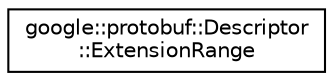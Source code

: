 digraph "类继承关系图"
{
 // LATEX_PDF_SIZE
  edge [fontname="Helvetica",fontsize="10",labelfontname="Helvetica",labelfontsize="10"];
  node [fontname="Helvetica",fontsize="10",shape=record];
  rankdir="LR";
  Node0 [label="google::protobuf::Descriptor\l::ExtensionRange",height=0.2,width=0.4,color="black", fillcolor="white", style="filled",URL="$structgoogle_1_1protobuf_1_1Descriptor_1_1ExtensionRange.html",tooltip=" "];
}
